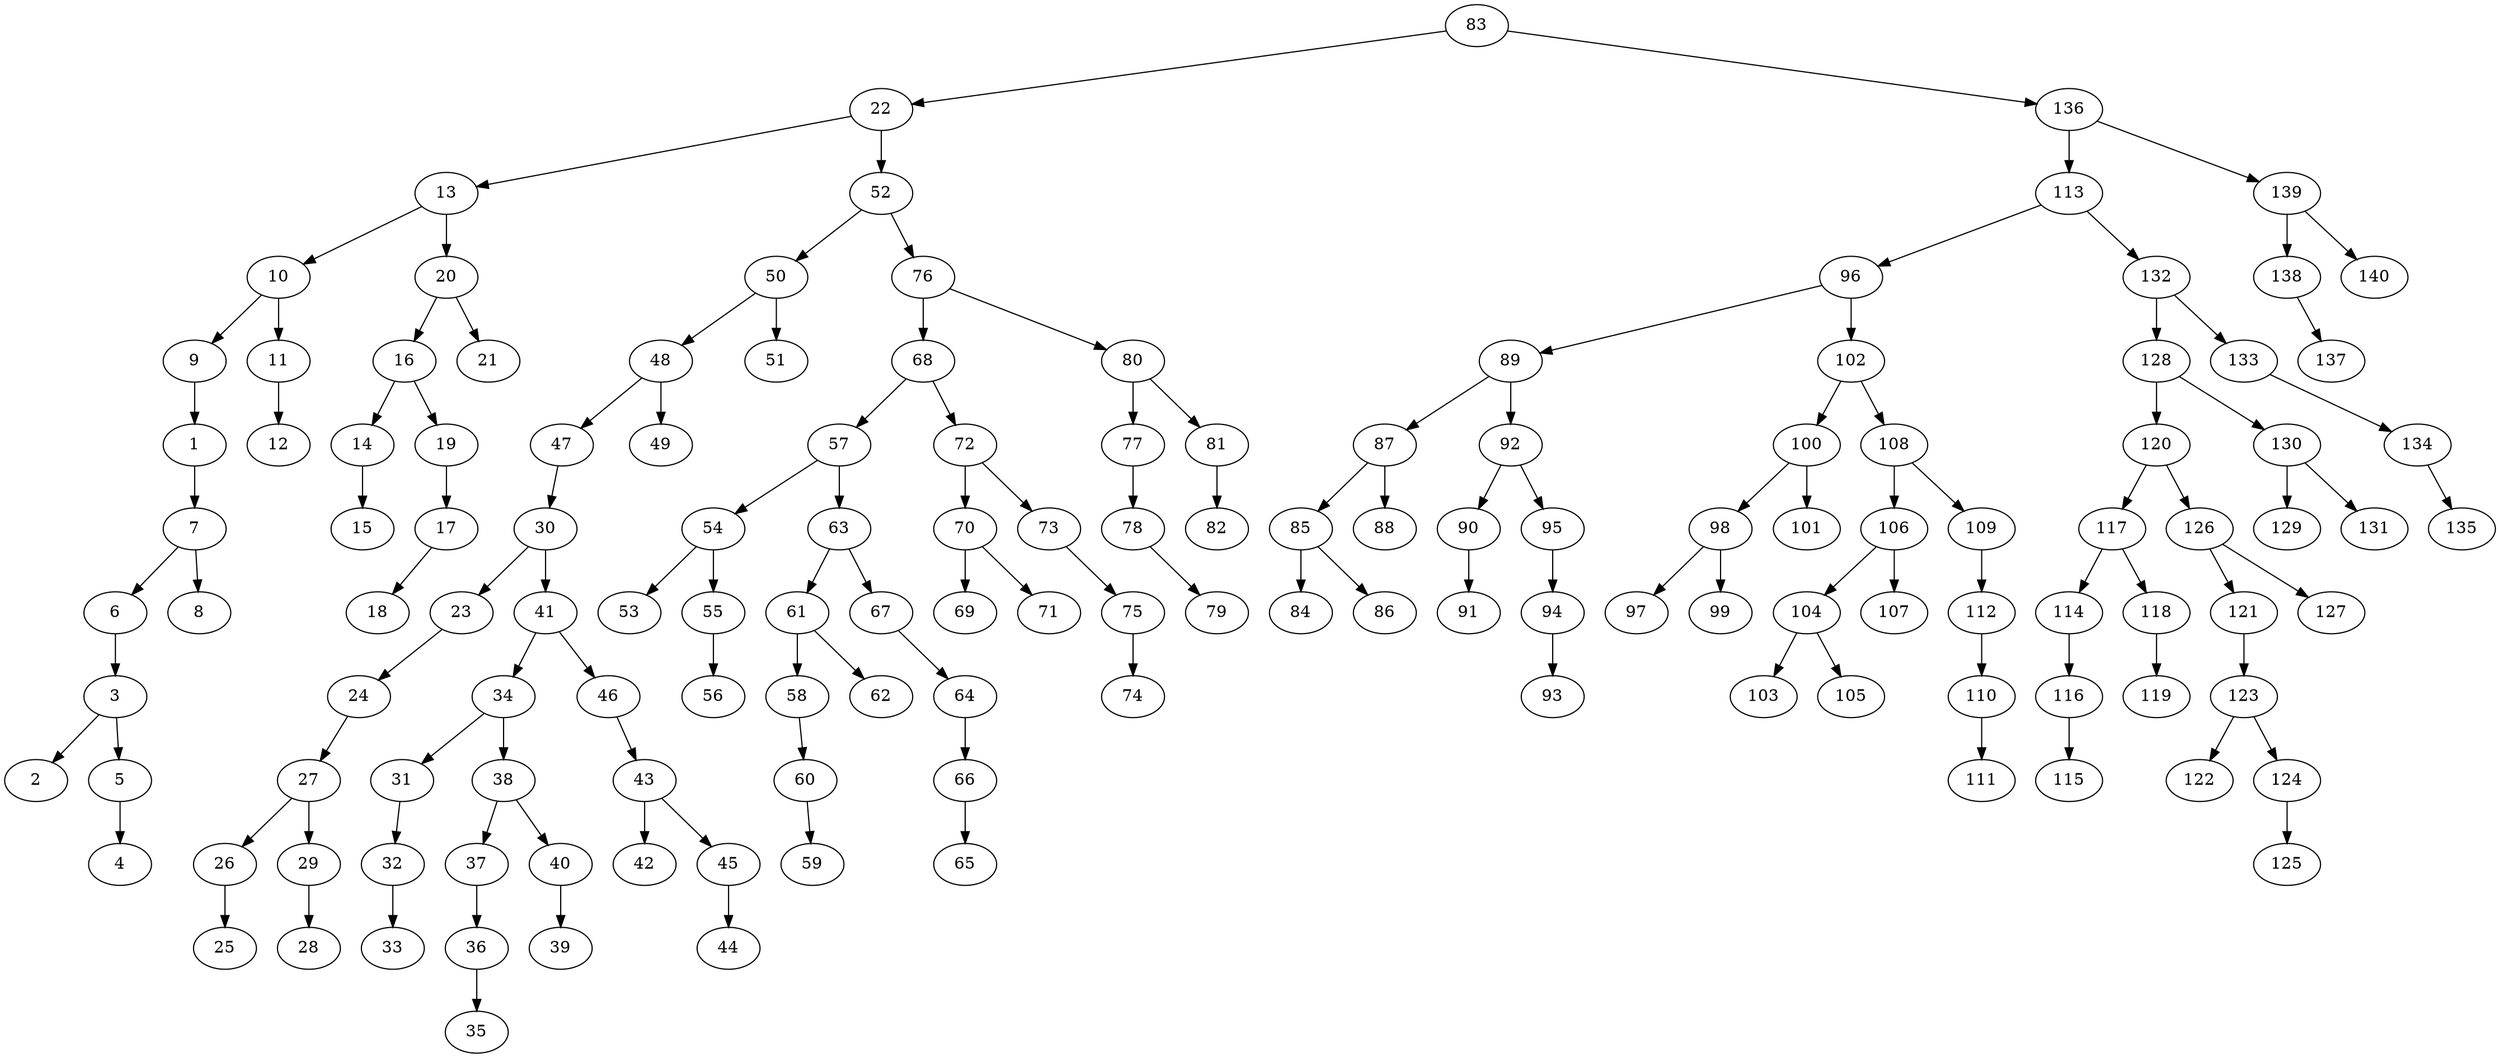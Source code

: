 digraph {
  83 -> { 22 136 }
  22 -> { 13 52 }
  13 -> { 10 20 }
  10 -> { 9 11 }
  9 -> 1
  1 -> 7
  7 -> { 6 8 }
  6 -> 3
  3 -> { 2 5 }
  2
  5 -> 4
  4
  8
  11 -> 12
  12
  20 -> { 16 21 }
  16 -> { 14 19 }
  14 -> 15
  15
  19 -> 17
  17 -> 18
  18
  21
  52 -> { 50 76 }
  50 -> { 48 51 }
  48 -> { 47 49 }
  47 -> 30
  30 -> { 23 41 }
  23 -> 24
  24 -> 27
  27 -> { 26 29 }
  26 -> 25
  25
  29 -> 28
  28
  41 -> { 34 46 }
  34 -> { 31 38 }
  31 -> 32
  32 -> 33
  33
  38 -> { 37 40 }
  37 -> 36
  36 -> 35
  35
  40 -> 39
  39
  46 -> 43
  43 -> { 42 45 }
  42
  45 -> 44
  44
  49
  51
  76 -> { 68 80 }
  68 -> { 57 72 }
  57 -> { 54 63 }
  54 -> { 53 55 }
  53
  55 -> 56
  56
  63 -> { 61 67 }
  61 -> { 58 62 }
  58 -> 60
  60 -> 59
  59
  62
  67 -> 64
  64 -> 66
  66 -> 65
  65
  72 -> { 70 73 }
  70 -> { 69 71 }
  69
  71
  73 -> 75
  75 -> 74
  74
  80 -> { 77 81 }
  77 -> 78
  78 -> 79
  79
  81 -> 82
  82
  136 -> { 113 139 }
  113 -> { 96 132 }
  96 -> { 89 102 }
  89 -> { 87 92 }
  87 -> { 85 88 }
  85 -> { 84 86 }
  84
  86
  88
  92 -> { 90 95 }
  90 -> 91
  91
  95 -> 94
  94 -> 93
  93
  102 -> { 100 108 }
  100 -> { 98 101 }
  98 -> { 97 99 }
  97
  99
  101
  108 -> { 106 109 }
  106 -> { 104 107 }
  104 -> { 103 105 }
  103
  105
  107
  109 -> 112
  112 -> 110
  110 -> 111
  111
  132 -> { 128 133 }
  128 -> { 120 130 }
  120 -> { 117 126 }
  117 -> { 114 118 }
  114 -> 116
  116 -> 115
  115
  118 -> 119
  119
  126 -> { 121 127 }
  121 -> 123
  123 -> { 122 124 }
  122
  124 -> 125
  125
  127
  130 -> { 129 131 }
  129
  131
  133 -> 134
  134 -> 135
  135
  139 -> { 138 140 }
  138 -> 137
  137
  140
}
